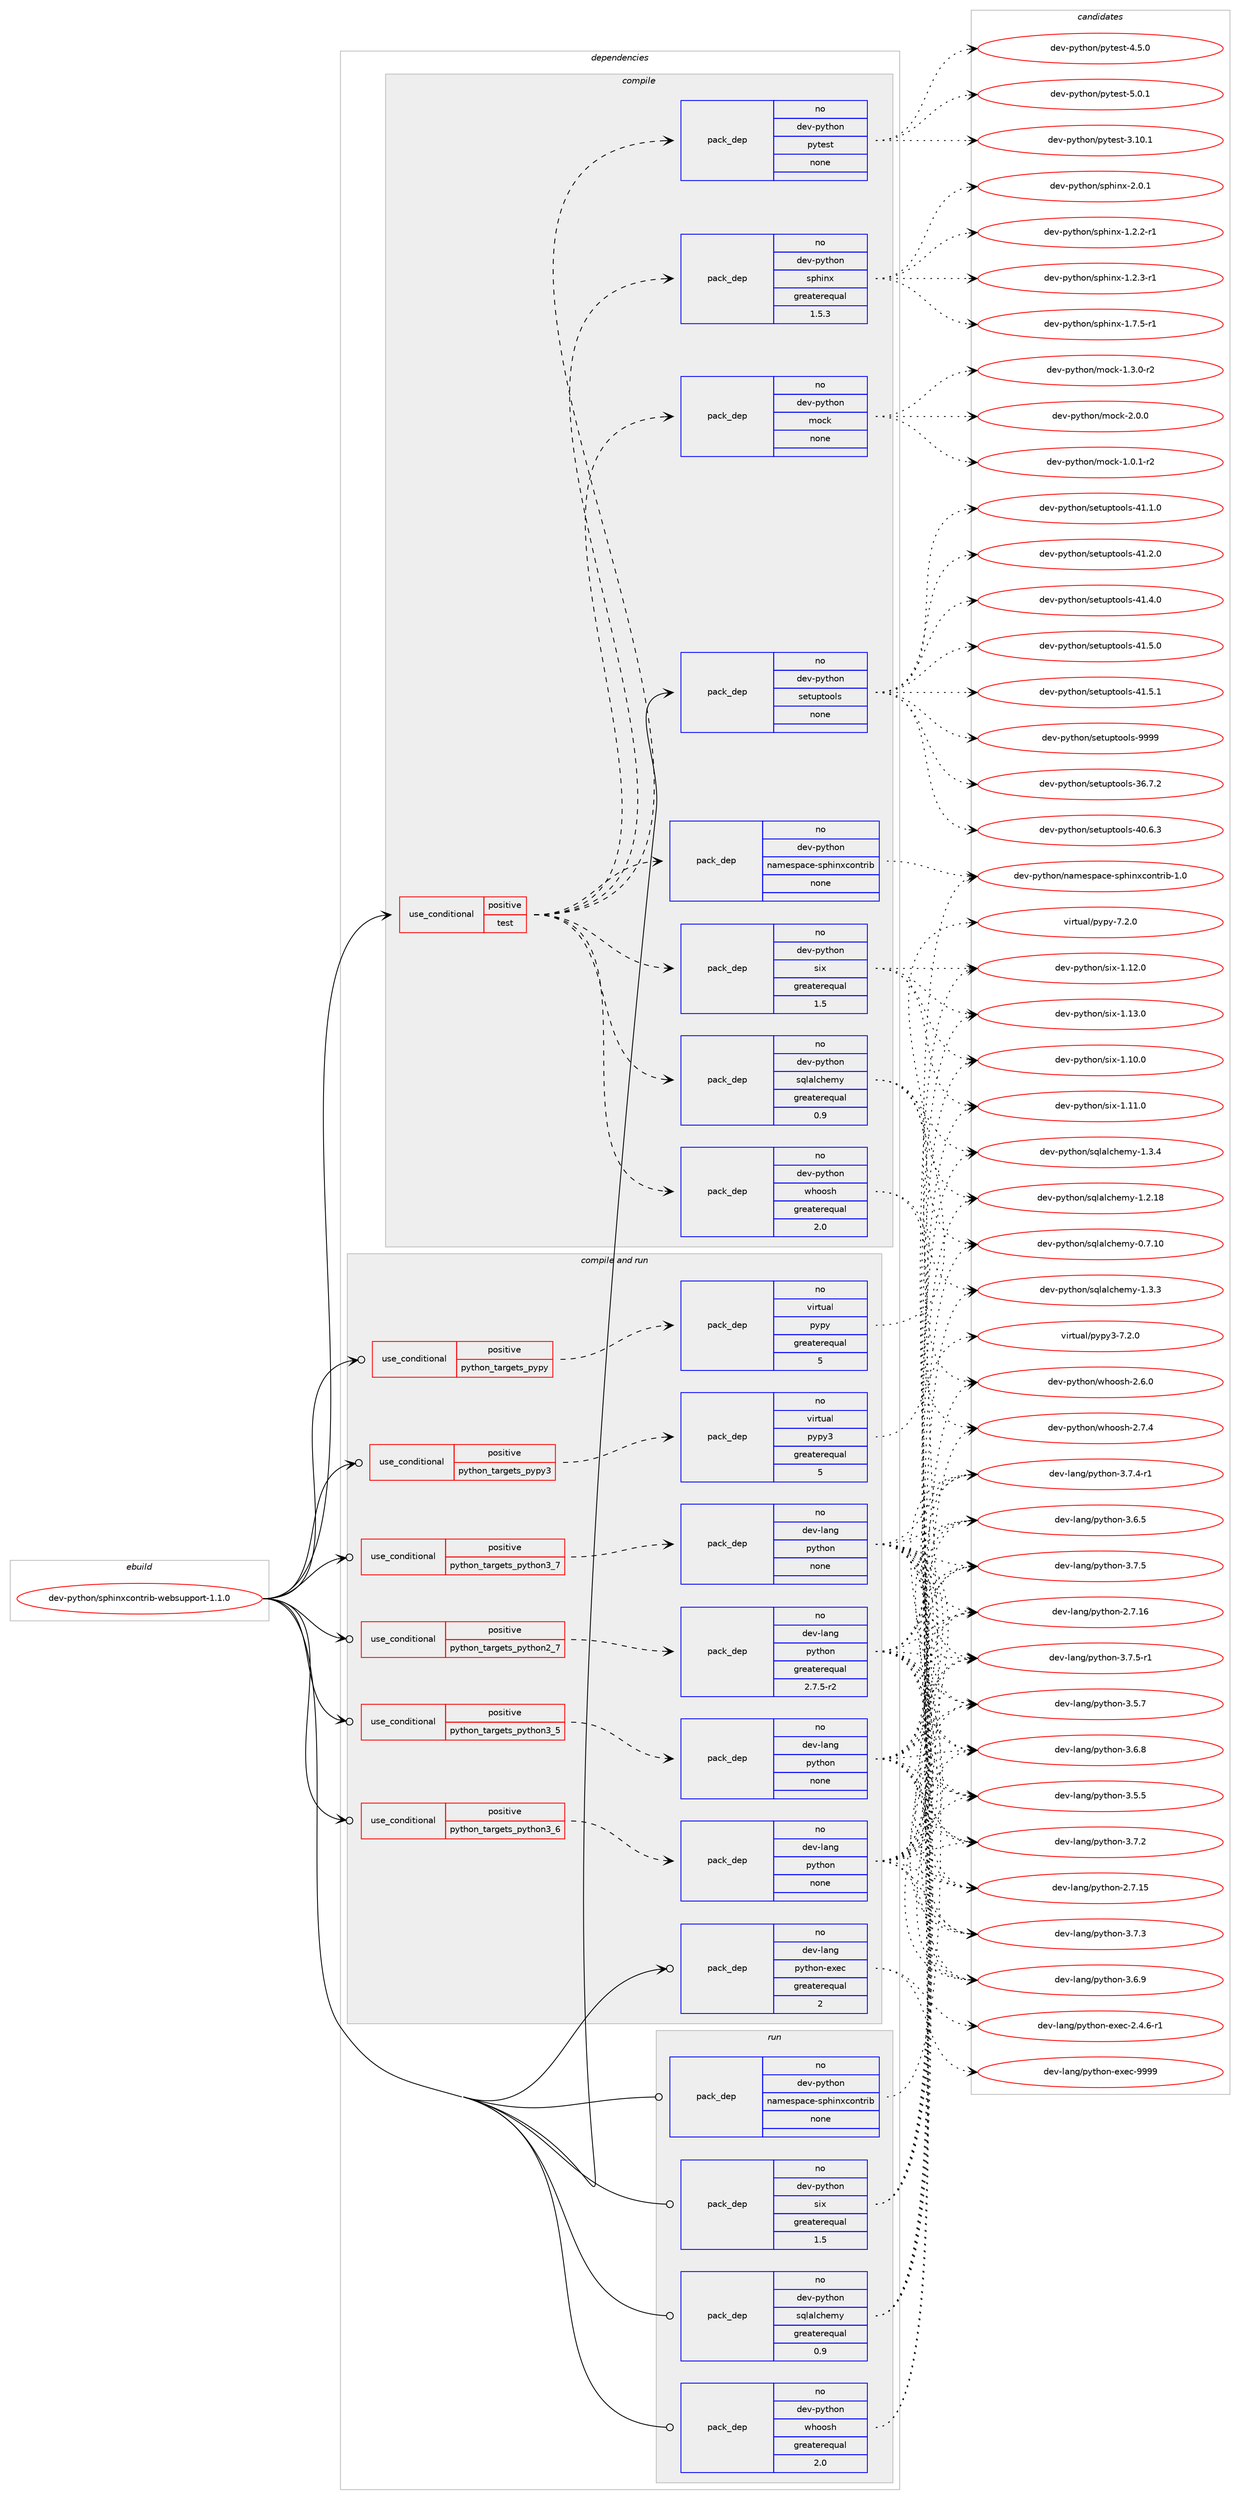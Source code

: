 digraph prolog {

# *************
# Graph options
# *************

newrank=true;
concentrate=true;
compound=true;
graph [rankdir=LR,fontname=Helvetica,fontsize=10,ranksep=1.5];#, ranksep=2.5, nodesep=0.2];
edge  [arrowhead=vee];
node  [fontname=Helvetica,fontsize=10];

# **********
# The ebuild
# **********

subgraph cluster_leftcol {
color=gray;
rank=same;
label=<<i>ebuild</i>>;
id [label="dev-python/sphinxcontrib-websupport-1.1.0", color=red, width=4, href="../dev-python/sphinxcontrib-websupport-1.1.0.svg"];
}

# ****************
# The dependencies
# ****************

subgraph cluster_midcol {
color=gray;
label=<<i>dependencies</i>>;
subgraph cluster_compile {
fillcolor="#eeeeee";
style=filled;
label=<<i>compile</i>>;
subgraph cond149821 {
dependency638636 [label=<<TABLE BORDER="0" CELLBORDER="1" CELLSPACING="0" CELLPADDING="4"><TR><TD ROWSPAN="3" CELLPADDING="10">use_conditional</TD></TR><TR><TD>positive</TD></TR><TR><TD>test</TD></TR></TABLE>>, shape=none, color=red];
subgraph pack476934 {
dependency638637 [label=<<TABLE BORDER="0" CELLBORDER="1" CELLSPACING="0" CELLPADDING="4" WIDTH="220"><TR><TD ROWSPAN="6" CELLPADDING="30">pack_dep</TD></TR><TR><TD WIDTH="110">no</TD></TR><TR><TD>dev-python</TD></TR><TR><TD>sqlalchemy</TD></TR><TR><TD>greaterequal</TD></TR><TR><TD>0.9</TD></TR></TABLE>>, shape=none, color=blue];
}
dependency638636:e -> dependency638637:w [weight=20,style="dashed",arrowhead="vee"];
subgraph pack476935 {
dependency638638 [label=<<TABLE BORDER="0" CELLBORDER="1" CELLSPACING="0" CELLPADDING="4" WIDTH="220"><TR><TD ROWSPAN="6" CELLPADDING="30">pack_dep</TD></TR><TR><TD WIDTH="110">no</TD></TR><TR><TD>dev-python</TD></TR><TR><TD>whoosh</TD></TR><TR><TD>greaterequal</TD></TR><TR><TD>2.0</TD></TR></TABLE>>, shape=none, color=blue];
}
dependency638636:e -> dependency638638:w [weight=20,style="dashed",arrowhead="vee"];
subgraph pack476936 {
dependency638639 [label=<<TABLE BORDER="0" CELLBORDER="1" CELLSPACING="0" CELLPADDING="4" WIDTH="220"><TR><TD ROWSPAN="6" CELLPADDING="30">pack_dep</TD></TR><TR><TD WIDTH="110">no</TD></TR><TR><TD>dev-python</TD></TR><TR><TD>six</TD></TR><TR><TD>greaterequal</TD></TR><TR><TD>1.5</TD></TR></TABLE>>, shape=none, color=blue];
}
dependency638636:e -> dependency638639:w [weight=20,style="dashed",arrowhead="vee"];
subgraph pack476937 {
dependency638640 [label=<<TABLE BORDER="0" CELLBORDER="1" CELLSPACING="0" CELLPADDING="4" WIDTH="220"><TR><TD ROWSPAN="6" CELLPADDING="30">pack_dep</TD></TR><TR><TD WIDTH="110">no</TD></TR><TR><TD>dev-python</TD></TR><TR><TD>namespace-sphinxcontrib</TD></TR><TR><TD>none</TD></TR><TR><TD></TD></TR></TABLE>>, shape=none, color=blue];
}
dependency638636:e -> dependency638640:w [weight=20,style="dashed",arrowhead="vee"];
subgraph pack476938 {
dependency638641 [label=<<TABLE BORDER="0" CELLBORDER="1" CELLSPACING="0" CELLPADDING="4" WIDTH="220"><TR><TD ROWSPAN="6" CELLPADDING="30">pack_dep</TD></TR><TR><TD WIDTH="110">no</TD></TR><TR><TD>dev-python</TD></TR><TR><TD>sphinx</TD></TR><TR><TD>greaterequal</TD></TR><TR><TD>1.5.3</TD></TR></TABLE>>, shape=none, color=blue];
}
dependency638636:e -> dependency638641:w [weight=20,style="dashed",arrowhead="vee"];
subgraph pack476939 {
dependency638642 [label=<<TABLE BORDER="0" CELLBORDER="1" CELLSPACING="0" CELLPADDING="4" WIDTH="220"><TR><TD ROWSPAN="6" CELLPADDING="30">pack_dep</TD></TR><TR><TD WIDTH="110">no</TD></TR><TR><TD>dev-python</TD></TR><TR><TD>pytest</TD></TR><TR><TD>none</TD></TR><TR><TD></TD></TR></TABLE>>, shape=none, color=blue];
}
dependency638636:e -> dependency638642:w [weight=20,style="dashed",arrowhead="vee"];
subgraph pack476940 {
dependency638643 [label=<<TABLE BORDER="0" CELLBORDER="1" CELLSPACING="0" CELLPADDING="4" WIDTH="220"><TR><TD ROWSPAN="6" CELLPADDING="30">pack_dep</TD></TR><TR><TD WIDTH="110">no</TD></TR><TR><TD>dev-python</TD></TR><TR><TD>mock</TD></TR><TR><TD>none</TD></TR><TR><TD></TD></TR></TABLE>>, shape=none, color=blue];
}
dependency638636:e -> dependency638643:w [weight=20,style="dashed",arrowhead="vee"];
}
id:e -> dependency638636:w [weight=20,style="solid",arrowhead="vee"];
subgraph pack476941 {
dependency638644 [label=<<TABLE BORDER="0" CELLBORDER="1" CELLSPACING="0" CELLPADDING="4" WIDTH="220"><TR><TD ROWSPAN="6" CELLPADDING="30">pack_dep</TD></TR><TR><TD WIDTH="110">no</TD></TR><TR><TD>dev-python</TD></TR><TR><TD>setuptools</TD></TR><TR><TD>none</TD></TR><TR><TD></TD></TR></TABLE>>, shape=none, color=blue];
}
id:e -> dependency638644:w [weight=20,style="solid",arrowhead="vee"];
}
subgraph cluster_compileandrun {
fillcolor="#eeeeee";
style=filled;
label=<<i>compile and run</i>>;
subgraph cond149822 {
dependency638645 [label=<<TABLE BORDER="0" CELLBORDER="1" CELLSPACING="0" CELLPADDING="4"><TR><TD ROWSPAN="3" CELLPADDING="10">use_conditional</TD></TR><TR><TD>positive</TD></TR><TR><TD>python_targets_pypy</TD></TR></TABLE>>, shape=none, color=red];
subgraph pack476942 {
dependency638646 [label=<<TABLE BORDER="0" CELLBORDER="1" CELLSPACING="0" CELLPADDING="4" WIDTH="220"><TR><TD ROWSPAN="6" CELLPADDING="30">pack_dep</TD></TR><TR><TD WIDTH="110">no</TD></TR><TR><TD>virtual</TD></TR><TR><TD>pypy</TD></TR><TR><TD>greaterequal</TD></TR><TR><TD>5</TD></TR></TABLE>>, shape=none, color=blue];
}
dependency638645:e -> dependency638646:w [weight=20,style="dashed",arrowhead="vee"];
}
id:e -> dependency638645:w [weight=20,style="solid",arrowhead="odotvee"];
subgraph cond149823 {
dependency638647 [label=<<TABLE BORDER="0" CELLBORDER="1" CELLSPACING="0" CELLPADDING="4"><TR><TD ROWSPAN="3" CELLPADDING="10">use_conditional</TD></TR><TR><TD>positive</TD></TR><TR><TD>python_targets_pypy3</TD></TR></TABLE>>, shape=none, color=red];
subgraph pack476943 {
dependency638648 [label=<<TABLE BORDER="0" CELLBORDER="1" CELLSPACING="0" CELLPADDING="4" WIDTH="220"><TR><TD ROWSPAN="6" CELLPADDING="30">pack_dep</TD></TR><TR><TD WIDTH="110">no</TD></TR><TR><TD>virtual</TD></TR><TR><TD>pypy3</TD></TR><TR><TD>greaterequal</TD></TR><TR><TD>5</TD></TR></TABLE>>, shape=none, color=blue];
}
dependency638647:e -> dependency638648:w [weight=20,style="dashed",arrowhead="vee"];
}
id:e -> dependency638647:w [weight=20,style="solid",arrowhead="odotvee"];
subgraph cond149824 {
dependency638649 [label=<<TABLE BORDER="0" CELLBORDER="1" CELLSPACING="0" CELLPADDING="4"><TR><TD ROWSPAN="3" CELLPADDING="10">use_conditional</TD></TR><TR><TD>positive</TD></TR><TR><TD>python_targets_python2_7</TD></TR></TABLE>>, shape=none, color=red];
subgraph pack476944 {
dependency638650 [label=<<TABLE BORDER="0" CELLBORDER="1" CELLSPACING="0" CELLPADDING="4" WIDTH="220"><TR><TD ROWSPAN="6" CELLPADDING="30">pack_dep</TD></TR><TR><TD WIDTH="110">no</TD></TR><TR><TD>dev-lang</TD></TR><TR><TD>python</TD></TR><TR><TD>greaterequal</TD></TR><TR><TD>2.7.5-r2</TD></TR></TABLE>>, shape=none, color=blue];
}
dependency638649:e -> dependency638650:w [weight=20,style="dashed",arrowhead="vee"];
}
id:e -> dependency638649:w [weight=20,style="solid",arrowhead="odotvee"];
subgraph cond149825 {
dependency638651 [label=<<TABLE BORDER="0" CELLBORDER="1" CELLSPACING="0" CELLPADDING="4"><TR><TD ROWSPAN="3" CELLPADDING="10">use_conditional</TD></TR><TR><TD>positive</TD></TR><TR><TD>python_targets_python3_5</TD></TR></TABLE>>, shape=none, color=red];
subgraph pack476945 {
dependency638652 [label=<<TABLE BORDER="0" CELLBORDER="1" CELLSPACING="0" CELLPADDING="4" WIDTH="220"><TR><TD ROWSPAN="6" CELLPADDING="30">pack_dep</TD></TR><TR><TD WIDTH="110">no</TD></TR><TR><TD>dev-lang</TD></TR><TR><TD>python</TD></TR><TR><TD>none</TD></TR><TR><TD></TD></TR></TABLE>>, shape=none, color=blue];
}
dependency638651:e -> dependency638652:w [weight=20,style="dashed",arrowhead="vee"];
}
id:e -> dependency638651:w [weight=20,style="solid",arrowhead="odotvee"];
subgraph cond149826 {
dependency638653 [label=<<TABLE BORDER="0" CELLBORDER="1" CELLSPACING="0" CELLPADDING="4"><TR><TD ROWSPAN="3" CELLPADDING="10">use_conditional</TD></TR><TR><TD>positive</TD></TR><TR><TD>python_targets_python3_6</TD></TR></TABLE>>, shape=none, color=red];
subgraph pack476946 {
dependency638654 [label=<<TABLE BORDER="0" CELLBORDER="1" CELLSPACING="0" CELLPADDING="4" WIDTH="220"><TR><TD ROWSPAN="6" CELLPADDING="30">pack_dep</TD></TR><TR><TD WIDTH="110">no</TD></TR><TR><TD>dev-lang</TD></TR><TR><TD>python</TD></TR><TR><TD>none</TD></TR><TR><TD></TD></TR></TABLE>>, shape=none, color=blue];
}
dependency638653:e -> dependency638654:w [weight=20,style="dashed",arrowhead="vee"];
}
id:e -> dependency638653:w [weight=20,style="solid",arrowhead="odotvee"];
subgraph cond149827 {
dependency638655 [label=<<TABLE BORDER="0" CELLBORDER="1" CELLSPACING="0" CELLPADDING="4"><TR><TD ROWSPAN="3" CELLPADDING="10">use_conditional</TD></TR><TR><TD>positive</TD></TR><TR><TD>python_targets_python3_7</TD></TR></TABLE>>, shape=none, color=red];
subgraph pack476947 {
dependency638656 [label=<<TABLE BORDER="0" CELLBORDER="1" CELLSPACING="0" CELLPADDING="4" WIDTH="220"><TR><TD ROWSPAN="6" CELLPADDING="30">pack_dep</TD></TR><TR><TD WIDTH="110">no</TD></TR><TR><TD>dev-lang</TD></TR><TR><TD>python</TD></TR><TR><TD>none</TD></TR><TR><TD></TD></TR></TABLE>>, shape=none, color=blue];
}
dependency638655:e -> dependency638656:w [weight=20,style="dashed",arrowhead="vee"];
}
id:e -> dependency638655:w [weight=20,style="solid",arrowhead="odotvee"];
subgraph pack476948 {
dependency638657 [label=<<TABLE BORDER="0" CELLBORDER="1" CELLSPACING="0" CELLPADDING="4" WIDTH="220"><TR><TD ROWSPAN="6" CELLPADDING="30">pack_dep</TD></TR><TR><TD WIDTH="110">no</TD></TR><TR><TD>dev-lang</TD></TR><TR><TD>python-exec</TD></TR><TR><TD>greaterequal</TD></TR><TR><TD>2</TD></TR></TABLE>>, shape=none, color=blue];
}
id:e -> dependency638657:w [weight=20,style="solid",arrowhead="odotvee"];
}
subgraph cluster_run {
fillcolor="#eeeeee";
style=filled;
label=<<i>run</i>>;
subgraph pack476949 {
dependency638658 [label=<<TABLE BORDER="0" CELLBORDER="1" CELLSPACING="0" CELLPADDING="4" WIDTH="220"><TR><TD ROWSPAN="6" CELLPADDING="30">pack_dep</TD></TR><TR><TD WIDTH="110">no</TD></TR><TR><TD>dev-python</TD></TR><TR><TD>namespace-sphinxcontrib</TD></TR><TR><TD>none</TD></TR><TR><TD></TD></TR></TABLE>>, shape=none, color=blue];
}
id:e -> dependency638658:w [weight=20,style="solid",arrowhead="odot"];
subgraph pack476950 {
dependency638659 [label=<<TABLE BORDER="0" CELLBORDER="1" CELLSPACING="0" CELLPADDING="4" WIDTH="220"><TR><TD ROWSPAN="6" CELLPADDING="30">pack_dep</TD></TR><TR><TD WIDTH="110">no</TD></TR><TR><TD>dev-python</TD></TR><TR><TD>six</TD></TR><TR><TD>greaterequal</TD></TR><TR><TD>1.5</TD></TR></TABLE>>, shape=none, color=blue];
}
id:e -> dependency638659:w [weight=20,style="solid",arrowhead="odot"];
subgraph pack476951 {
dependency638660 [label=<<TABLE BORDER="0" CELLBORDER="1" CELLSPACING="0" CELLPADDING="4" WIDTH="220"><TR><TD ROWSPAN="6" CELLPADDING="30">pack_dep</TD></TR><TR><TD WIDTH="110">no</TD></TR><TR><TD>dev-python</TD></TR><TR><TD>sqlalchemy</TD></TR><TR><TD>greaterequal</TD></TR><TR><TD>0.9</TD></TR></TABLE>>, shape=none, color=blue];
}
id:e -> dependency638660:w [weight=20,style="solid",arrowhead="odot"];
subgraph pack476952 {
dependency638661 [label=<<TABLE BORDER="0" CELLBORDER="1" CELLSPACING="0" CELLPADDING="4" WIDTH="220"><TR><TD ROWSPAN="6" CELLPADDING="30">pack_dep</TD></TR><TR><TD WIDTH="110">no</TD></TR><TR><TD>dev-python</TD></TR><TR><TD>whoosh</TD></TR><TR><TD>greaterequal</TD></TR><TR><TD>2.0</TD></TR></TABLE>>, shape=none, color=blue];
}
id:e -> dependency638661:w [weight=20,style="solid",arrowhead="odot"];
}
}

# **************
# The candidates
# **************

subgraph cluster_choices {
rank=same;
color=gray;
label=<<i>candidates</i>>;

subgraph choice476934 {
color=black;
nodesep=1;
choice1001011184511212111610411111047115113108971089910410110912145484655464948 [label="dev-python/sqlalchemy-0.7.10", color=red, width=4,href="../dev-python/sqlalchemy-0.7.10.svg"];
choice1001011184511212111610411111047115113108971089910410110912145494650464956 [label="dev-python/sqlalchemy-1.2.18", color=red, width=4,href="../dev-python/sqlalchemy-1.2.18.svg"];
choice10010111845112121116104111110471151131089710899104101109121454946514651 [label="dev-python/sqlalchemy-1.3.3", color=red, width=4,href="../dev-python/sqlalchemy-1.3.3.svg"];
choice10010111845112121116104111110471151131089710899104101109121454946514652 [label="dev-python/sqlalchemy-1.3.4", color=red, width=4,href="../dev-python/sqlalchemy-1.3.4.svg"];
dependency638637:e -> choice1001011184511212111610411111047115113108971089910410110912145484655464948:w [style=dotted,weight="100"];
dependency638637:e -> choice1001011184511212111610411111047115113108971089910410110912145494650464956:w [style=dotted,weight="100"];
dependency638637:e -> choice10010111845112121116104111110471151131089710899104101109121454946514651:w [style=dotted,weight="100"];
dependency638637:e -> choice10010111845112121116104111110471151131089710899104101109121454946514652:w [style=dotted,weight="100"];
}
subgraph choice476935 {
color=black;
nodesep=1;
choice1001011184511212111610411111047119104111111115104455046544648 [label="dev-python/whoosh-2.6.0", color=red, width=4,href="../dev-python/whoosh-2.6.0.svg"];
choice1001011184511212111610411111047119104111111115104455046554652 [label="dev-python/whoosh-2.7.4", color=red, width=4,href="../dev-python/whoosh-2.7.4.svg"];
dependency638638:e -> choice1001011184511212111610411111047119104111111115104455046544648:w [style=dotted,weight="100"];
dependency638638:e -> choice1001011184511212111610411111047119104111111115104455046554652:w [style=dotted,weight="100"];
}
subgraph choice476936 {
color=black;
nodesep=1;
choice100101118451121211161041111104711510512045494649484648 [label="dev-python/six-1.10.0", color=red, width=4,href="../dev-python/six-1.10.0.svg"];
choice100101118451121211161041111104711510512045494649494648 [label="dev-python/six-1.11.0", color=red, width=4,href="../dev-python/six-1.11.0.svg"];
choice100101118451121211161041111104711510512045494649504648 [label="dev-python/six-1.12.0", color=red, width=4,href="../dev-python/six-1.12.0.svg"];
choice100101118451121211161041111104711510512045494649514648 [label="dev-python/six-1.13.0", color=red, width=4,href="../dev-python/six-1.13.0.svg"];
dependency638639:e -> choice100101118451121211161041111104711510512045494649484648:w [style=dotted,weight="100"];
dependency638639:e -> choice100101118451121211161041111104711510512045494649494648:w [style=dotted,weight="100"];
dependency638639:e -> choice100101118451121211161041111104711510512045494649504648:w [style=dotted,weight="100"];
dependency638639:e -> choice100101118451121211161041111104711510512045494649514648:w [style=dotted,weight="100"];
}
subgraph choice476937 {
color=black;
nodesep=1;
choice100101118451121211161041111104711097109101115112979910145115112104105110120991111101161141059845494648 [label="dev-python/namespace-sphinxcontrib-1.0", color=red, width=4,href="../dev-python/namespace-sphinxcontrib-1.0.svg"];
dependency638640:e -> choice100101118451121211161041111104711097109101115112979910145115112104105110120991111101161141059845494648:w [style=dotted,weight="100"];
}
subgraph choice476938 {
color=black;
nodesep=1;
choice10010111845112121116104111110471151121041051101204549465046504511449 [label="dev-python/sphinx-1.2.2-r1", color=red, width=4,href="../dev-python/sphinx-1.2.2-r1.svg"];
choice10010111845112121116104111110471151121041051101204549465046514511449 [label="dev-python/sphinx-1.2.3-r1", color=red, width=4,href="../dev-python/sphinx-1.2.3-r1.svg"];
choice10010111845112121116104111110471151121041051101204549465546534511449 [label="dev-python/sphinx-1.7.5-r1", color=red, width=4,href="../dev-python/sphinx-1.7.5-r1.svg"];
choice1001011184511212111610411111047115112104105110120455046484649 [label="dev-python/sphinx-2.0.1", color=red, width=4,href="../dev-python/sphinx-2.0.1.svg"];
dependency638641:e -> choice10010111845112121116104111110471151121041051101204549465046504511449:w [style=dotted,weight="100"];
dependency638641:e -> choice10010111845112121116104111110471151121041051101204549465046514511449:w [style=dotted,weight="100"];
dependency638641:e -> choice10010111845112121116104111110471151121041051101204549465546534511449:w [style=dotted,weight="100"];
dependency638641:e -> choice1001011184511212111610411111047115112104105110120455046484649:w [style=dotted,weight="100"];
}
subgraph choice476939 {
color=black;
nodesep=1;
choice100101118451121211161041111104711212111610111511645514649484649 [label="dev-python/pytest-3.10.1", color=red, width=4,href="../dev-python/pytest-3.10.1.svg"];
choice1001011184511212111610411111047112121116101115116455246534648 [label="dev-python/pytest-4.5.0", color=red, width=4,href="../dev-python/pytest-4.5.0.svg"];
choice1001011184511212111610411111047112121116101115116455346484649 [label="dev-python/pytest-5.0.1", color=red, width=4,href="../dev-python/pytest-5.0.1.svg"];
dependency638642:e -> choice100101118451121211161041111104711212111610111511645514649484649:w [style=dotted,weight="100"];
dependency638642:e -> choice1001011184511212111610411111047112121116101115116455246534648:w [style=dotted,weight="100"];
dependency638642:e -> choice1001011184511212111610411111047112121116101115116455346484649:w [style=dotted,weight="100"];
}
subgraph choice476940 {
color=black;
nodesep=1;
choice1001011184511212111610411111047109111991074549464846494511450 [label="dev-python/mock-1.0.1-r2", color=red, width=4,href="../dev-python/mock-1.0.1-r2.svg"];
choice1001011184511212111610411111047109111991074549465146484511450 [label="dev-python/mock-1.3.0-r2", color=red, width=4,href="../dev-python/mock-1.3.0-r2.svg"];
choice100101118451121211161041111104710911199107455046484648 [label="dev-python/mock-2.0.0", color=red, width=4,href="../dev-python/mock-2.0.0.svg"];
dependency638643:e -> choice1001011184511212111610411111047109111991074549464846494511450:w [style=dotted,weight="100"];
dependency638643:e -> choice1001011184511212111610411111047109111991074549465146484511450:w [style=dotted,weight="100"];
dependency638643:e -> choice100101118451121211161041111104710911199107455046484648:w [style=dotted,weight="100"];
}
subgraph choice476941 {
color=black;
nodesep=1;
choice100101118451121211161041111104711510111611711211611111110811545515446554650 [label="dev-python/setuptools-36.7.2", color=red, width=4,href="../dev-python/setuptools-36.7.2.svg"];
choice100101118451121211161041111104711510111611711211611111110811545524846544651 [label="dev-python/setuptools-40.6.3", color=red, width=4,href="../dev-python/setuptools-40.6.3.svg"];
choice100101118451121211161041111104711510111611711211611111110811545524946494648 [label="dev-python/setuptools-41.1.0", color=red, width=4,href="../dev-python/setuptools-41.1.0.svg"];
choice100101118451121211161041111104711510111611711211611111110811545524946504648 [label="dev-python/setuptools-41.2.0", color=red, width=4,href="../dev-python/setuptools-41.2.0.svg"];
choice100101118451121211161041111104711510111611711211611111110811545524946524648 [label="dev-python/setuptools-41.4.0", color=red, width=4,href="../dev-python/setuptools-41.4.0.svg"];
choice100101118451121211161041111104711510111611711211611111110811545524946534648 [label="dev-python/setuptools-41.5.0", color=red, width=4,href="../dev-python/setuptools-41.5.0.svg"];
choice100101118451121211161041111104711510111611711211611111110811545524946534649 [label="dev-python/setuptools-41.5.1", color=red, width=4,href="../dev-python/setuptools-41.5.1.svg"];
choice10010111845112121116104111110471151011161171121161111111081154557575757 [label="dev-python/setuptools-9999", color=red, width=4,href="../dev-python/setuptools-9999.svg"];
dependency638644:e -> choice100101118451121211161041111104711510111611711211611111110811545515446554650:w [style=dotted,weight="100"];
dependency638644:e -> choice100101118451121211161041111104711510111611711211611111110811545524846544651:w [style=dotted,weight="100"];
dependency638644:e -> choice100101118451121211161041111104711510111611711211611111110811545524946494648:w [style=dotted,weight="100"];
dependency638644:e -> choice100101118451121211161041111104711510111611711211611111110811545524946504648:w [style=dotted,weight="100"];
dependency638644:e -> choice100101118451121211161041111104711510111611711211611111110811545524946524648:w [style=dotted,weight="100"];
dependency638644:e -> choice100101118451121211161041111104711510111611711211611111110811545524946534648:w [style=dotted,weight="100"];
dependency638644:e -> choice100101118451121211161041111104711510111611711211611111110811545524946534649:w [style=dotted,weight="100"];
dependency638644:e -> choice10010111845112121116104111110471151011161171121161111111081154557575757:w [style=dotted,weight="100"];
}
subgraph choice476942 {
color=black;
nodesep=1;
choice1181051141161179710847112121112121455546504648 [label="virtual/pypy-7.2.0", color=red, width=4,href="../virtual/pypy-7.2.0.svg"];
dependency638646:e -> choice1181051141161179710847112121112121455546504648:w [style=dotted,weight="100"];
}
subgraph choice476943 {
color=black;
nodesep=1;
choice118105114116117971084711212111212151455546504648 [label="virtual/pypy3-7.2.0", color=red, width=4,href="../virtual/pypy3-7.2.0.svg"];
dependency638648:e -> choice118105114116117971084711212111212151455546504648:w [style=dotted,weight="100"];
}
subgraph choice476944 {
color=black;
nodesep=1;
choice10010111845108971101034711212111610411111045504655464953 [label="dev-lang/python-2.7.15", color=red, width=4,href="../dev-lang/python-2.7.15.svg"];
choice10010111845108971101034711212111610411111045504655464954 [label="dev-lang/python-2.7.16", color=red, width=4,href="../dev-lang/python-2.7.16.svg"];
choice100101118451089711010347112121116104111110455146534653 [label="dev-lang/python-3.5.5", color=red, width=4,href="../dev-lang/python-3.5.5.svg"];
choice100101118451089711010347112121116104111110455146534655 [label="dev-lang/python-3.5.7", color=red, width=4,href="../dev-lang/python-3.5.7.svg"];
choice100101118451089711010347112121116104111110455146544653 [label="dev-lang/python-3.6.5", color=red, width=4,href="../dev-lang/python-3.6.5.svg"];
choice100101118451089711010347112121116104111110455146544656 [label="dev-lang/python-3.6.8", color=red, width=4,href="../dev-lang/python-3.6.8.svg"];
choice100101118451089711010347112121116104111110455146544657 [label="dev-lang/python-3.6.9", color=red, width=4,href="../dev-lang/python-3.6.9.svg"];
choice100101118451089711010347112121116104111110455146554650 [label="dev-lang/python-3.7.2", color=red, width=4,href="../dev-lang/python-3.7.2.svg"];
choice100101118451089711010347112121116104111110455146554651 [label="dev-lang/python-3.7.3", color=red, width=4,href="../dev-lang/python-3.7.3.svg"];
choice1001011184510897110103471121211161041111104551465546524511449 [label="dev-lang/python-3.7.4-r1", color=red, width=4,href="../dev-lang/python-3.7.4-r1.svg"];
choice100101118451089711010347112121116104111110455146554653 [label="dev-lang/python-3.7.5", color=red, width=4,href="../dev-lang/python-3.7.5.svg"];
choice1001011184510897110103471121211161041111104551465546534511449 [label="dev-lang/python-3.7.5-r1", color=red, width=4,href="../dev-lang/python-3.7.5-r1.svg"];
dependency638650:e -> choice10010111845108971101034711212111610411111045504655464953:w [style=dotted,weight="100"];
dependency638650:e -> choice10010111845108971101034711212111610411111045504655464954:w [style=dotted,weight="100"];
dependency638650:e -> choice100101118451089711010347112121116104111110455146534653:w [style=dotted,weight="100"];
dependency638650:e -> choice100101118451089711010347112121116104111110455146534655:w [style=dotted,weight="100"];
dependency638650:e -> choice100101118451089711010347112121116104111110455146544653:w [style=dotted,weight="100"];
dependency638650:e -> choice100101118451089711010347112121116104111110455146544656:w [style=dotted,weight="100"];
dependency638650:e -> choice100101118451089711010347112121116104111110455146544657:w [style=dotted,weight="100"];
dependency638650:e -> choice100101118451089711010347112121116104111110455146554650:w [style=dotted,weight="100"];
dependency638650:e -> choice100101118451089711010347112121116104111110455146554651:w [style=dotted,weight="100"];
dependency638650:e -> choice1001011184510897110103471121211161041111104551465546524511449:w [style=dotted,weight="100"];
dependency638650:e -> choice100101118451089711010347112121116104111110455146554653:w [style=dotted,weight="100"];
dependency638650:e -> choice1001011184510897110103471121211161041111104551465546534511449:w [style=dotted,weight="100"];
}
subgraph choice476945 {
color=black;
nodesep=1;
choice10010111845108971101034711212111610411111045504655464953 [label="dev-lang/python-2.7.15", color=red, width=4,href="../dev-lang/python-2.7.15.svg"];
choice10010111845108971101034711212111610411111045504655464954 [label="dev-lang/python-2.7.16", color=red, width=4,href="../dev-lang/python-2.7.16.svg"];
choice100101118451089711010347112121116104111110455146534653 [label="dev-lang/python-3.5.5", color=red, width=4,href="../dev-lang/python-3.5.5.svg"];
choice100101118451089711010347112121116104111110455146534655 [label="dev-lang/python-3.5.7", color=red, width=4,href="../dev-lang/python-3.5.7.svg"];
choice100101118451089711010347112121116104111110455146544653 [label="dev-lang/python-3.6.5", color=red, width=4,href="../dev-lang/python-3.6.5.svg"];
choice100101118451089711010347112121116104111110455146544656 [label="dev-lang/python-3.6.8", color=red, width=4,href="../dev-lang/python-3.6.8.svg"];
choice100101118451089711010347112121116104111110455146544657 [label="dev-lang/python-3.6.9", color=red, width=4,href="../dev-lang/python-3.6.9.svg"];
choice100101118451089711010347112121116104111110455146554650 [label="dev-lang/python-3.7.2", color=red, width=4,href="../dev-lang/python-3.7.2.svg"];
choice100101118451089711010347112121116104111110455146554651 [label="dev-lang/python-3.7.3", color=red, width=4,href="../dev-lang/python-3.7.3.svg"];
choice1001011184510897110103471121211161041111104551465546524511449 [label="dev-lang/python-3.7.4-r1", color=red, width=4,href="../dev-lang/python-3.7.4-r1.svg"];
choice100101118451089711010347112121116104111110455146554653 [label="dev-lang/python-3.7.5", color=red, width=4,href="../dev-lang/python-3.7.5.svg"];
choice1001011184510897110103471121211161041111104551465546534511449 [label="dev-lang/python-3.7.5-r1", color=red, width=4,href="../dev-lang/python-3.7.5-r1.svg"];
dependency638652:e -> choice10010111845108971101034711212111610411111045504655464953:w [style=dotted,weight="100"];
dependency638652:e -> choice10010111845108971101034711212111610411111045504655464954:w [style=dotted,weight="100"];
dependency638652:e -> choice100101118451089711010347112121116104111110455146534653:w [style=dotted,weight="100"];
dependency638652:e -> choice100101118451089711010347112121116104111110455146534655:w [style=dotted,weight="100"];
dependency638652:e -> choice100101118451089711010347112121116104111110455146544653:w [style=dotted,weight="100"];
dependency638652:e -> choice100101118451089711010347112121116104111110455146544656:w [style=dotted,weight="100"];
dependency638652:e -> choice100101118451089711010347112121116104111110455146544657:w [style=dotted,weight="100"];
dependency638652:e -> choice100101118451089711010347112121116104111110455146554650:w [style=dotted,weight="100"];
dependency638652:e -> choice100101118451089711010347112121116104111110455146554651:w [style=dotted,weight="100"];
dependency638652:e -> choice1001011184510897110103471121211161041111104551465546524511449:w [style=dotted,weight="100"];
dependency638652:e -> choice100101118451089711010347112121116104111110455146554653:w [style=dotted,weight="100"];
dependency638652:e -> choice1001011184510897110103471121211161041111104551465546534511449:w [style=dotted,weight="100"];
}
subgraph choice476946 {
color=black;
nodesep=1;
choice10010111845108971101034711212111610411111045504655464953 [label="dev-lang/python-2.7.15", color=red, width=4,href="../dev-lang/python-2.7.15.svg"];
choice10010111845108971101034711212111610411111045504655464954 [label="dev-lang/python-2.7.16", color=red, width=4,href="../dev-lang/python-2.7.16.svg"];
choice100101118451089711010347112121116104111110455146534653 [label="dev-lang/python-3.5.5", color=red, width=4,href="../dev-lang/python-3.5.5.svg"];
choice100101118451089711010347112121116104111110455146534655 [label="dev-lang/python-3.5.7", color=red, width=4,href="../dev-lang/python-3.5.7.svg"];
choice100101118451089711010347112121116104111110455146544653 [label="dev-lang/python-3.6.5", color=red, width=4,href="../dev-lang/python-3.6.5.svg"];
choice100101118451089711010347112121116104111110455146544656 [label="dev-lang/python-3.6.8", color=red, width=4,href="../dev-lang/python-3.6.8.svg"];
choice100101118451089711010347112121116104111110455146544657 [label="dev-lang/python-3.6.9", color=red, width=4,href="../dev-lang/python-3.6.9.svg"];
choice100101118451089711010347112121116104111110455146554650 [label="dev-lang/python-3.7.2", color=red, width=4,href="../dev-lang/python-3.7.2.svg"];
choice100101118451089711010347112121116104111110455146554651 [label="dev-lang/python-3.7.3", color=red, width=4,href="../dev-lang/python-3.7.3.svg"];
choice1001011184510897110103471121211161041111104551465546524511449 [label="dev-lang/python-3.7.4-r1", color=red, width=4,href="../dev-lang/python-3.7.4-r1.svg"];
choice100101118451089711010347112121116104111110455146554653 [label="dev-lang/python-3.7.5", color=red, width=4,href="../dev-lang/python-3.7.5.svg"];
choice1001011184510897110103471121211161041111104551465546534511449 [label="dev-lang/python-3.7.5-r1", color=red, width=4,href="../dev-lang/python-3.7.5-r1.svg"];
dependency638654:e -> choice10010111845108971101034711212111610411111045504655464953:w [style=dotted,weight="100"];
dependency638654:e -> choice10010111845108971101034711212111610411111045504655464954:w [style=dotted,weight="100"];
dependency638654:e -> choice100101118451089711010347112121116104111110455146534653:w [style=dotted,weight="100"];
dependency638654:e -> choice100101118451089711010347112121116104111110455146534655:w [style=dotted,weight="100"];
dependency638654:e -> choice100101118451089711010347112121116104111110455146544653:w [style=dotted,weight="100"];
dependency638654:e -> choice100101118451089711010347112121116104111110455146544656:w [style=dotted,weight="100"];
dependency638654:e -> choice100101118451089711010347112121116104111110455146544657:w [style=dotted,weight="100"];
dependency638654:e -> choice100101118451089711010347112121116104111110455146554650:w [style=dotted,weight="100"];
dependency638654:e -> choice100101118451089711010347112121116104111110455146554651:w [style=dotted,weight="100"];
dependency638654:e -> choice1001011184510897110103471121211161041111104551465546524511449:w [style=dotted,weight="100"];
dependency638654:e -> choice100101118451089711010347112121116104111110455146554653:w [style=dotted,weight="100"];
dependency638654:e -> choice1001011184510897110103471121211161041111104551465546534511449:w [style=dotted,weight="100"];
}
subgraph choice476947 {
color=black;
nodesep=1;
choice10010111845108971101034711212111610411111045504655464953 [label="dev-lang/python-2.7.15", color=red, width=4,href="../dev-lang/python-2.7.15.svg"];
choice10010111845108971101034711212111610411111045504655464954 [label="dev-lang/python-2.7.16", color=red, width=4,href="../dev-lang/python-2.7.16.svg"];
choice100101118451089711010347112121116104111110455146534653 [label="dev-lang/python-3.5.5", color=red, width=4,href="../dev-lang/python-3.5.5.svg"];
choice100101118451089711010347112121116104111110455146534655 [label="dev-lang/python-3.5.7", color=red, width=4,href="../dev-lang/python-3.5.7.svg"];
choice100101118451089711010347112121116104111110455146544653 [label="dev-lang/python-3.6.5", color=red, width=4,href="../dev-lang/python-3.6.5.svg"];
choice100101118451089711010347112121116104111110455146544656 [label="dev-lang/python-3.6.8", color=red, width=4,href="../dev-lang/python-3.6.8.svg"];
choice100101118451089711010347112121116104111110455146544657 [label="dev-lang/python-3.6.9", color=red, width=4,href="../dev-lang/python-3.6.9.svg"];
choice100101118451089711010347112121116104111110455146554650 [label="dev-lang/python-3.7.2", color=red, width=4,href="../dev-lang/python-3.7.2.svg"];
choice100101118451089711010347112121116104111110455146554651 [label="dev-lang/python-3.7.3", color=red, width=4,href="../dev-lang/python-3.7.3.svg"];
choice1001011184510897110103471121211161041111104551465546524511449 [label="dev-lang/python-3.7.4-r1", color=red, width=4,href="../dev-lang/python-3.7.4-r1.svg"];
choice100101118451089711010347112121116104111110455146554653 [label="dev-lang/python-3.7.5", color=red, width=4,href="../dev-lang/python-3.7.5.svg"];
choice1001011184510897110103471121211161041111104551465546534511449 [label="dev-lang/python-3.7.5-r1", color=red, width=4,href="../dev-lang/python-3.7.5-r1.svg"];
dependency638656:e -> choice10010111845108971101034711212111610411111045504655464953:w [style=dotted,weight="100"];
dependency638656:e -> choice10010111845108971101034711212111610411111045504655464954:w [style=dotted,weight="100"];
dependency638656:e -> choice100101118451089711010347112121116104111110455146534653:w [style=dotted,weight="100"];
dependency638656:e -> choice100101118451089711010347112121116104111110455146534655:w [style=dotted,weight="100"];
dependency638656:e -> choice100101118451089711010347112121116104111110455146544653:w [style=dotted,weight="100"];
dependency638656:e -> choice100101118451089711010347112121116104111110455146544656:w [style=dotted,weight="100"];
dependency638656:e -> choice100101118451089711010347112121116104111110455146544657:w [style=dotted,weight="100"];
dependency638656:e -> choice100101118451089711010347112121116104111110455146554650:w [style=dotted,weight="100"];
dependency638656:e -> choice100101118451089711010347112121116104111110455146554651:w [style=dotted,weight="100"];
dependency638656:e -> choice1001011184510897110103471121211161041111104551465546524511449:w [style=dotted,weight="100"];
dependency638656:e -> choice100101118451089711010347112121116104111110455146554653:w [style=dotted,weight="100"];
dependency638656:e -> choice1001011184510897110103471121211161041111104551465546534511449:w [style=dotted,weight="100"];
}
subgraph choice476948 {
color=black;
nodesep=1;
choice10010111845108971101034711212111610411111045101120101994550465246544511449 [label="dev-lang/python-exec-2.4.6-r1", color=red, width=4,href="../dev-lang/python-exec-2.4.6-r1.svg"];
choice10010111845108971101034711212111610411111045101120101994557575757 [label="dev-lang/python-exec-9999", color=red, width=4,href="../dev-lang/python-exec-9999.svg"];
dependency638657:e -> choice10010111845108971101034711212111610411111045101120101994550465246544511449:w [style=dotted,weight="100"];
dependency638657:e -> choice10010111845108971101034711212111610411111045101120101994557575757:w [style=dotted,weight="100"];
}
subgraph choice476949 {
color=black;
nodesep=1;
choice100101118451121211161041111104711097109101115112979910145115112104105110120991111101161141059845494648 [label="dev-python/namespace-sphinxcontrib-1.0", color=red, width=4,href="../dev-python/namespace-sphinxcontrib-1.0.svg"];
dependency638658:e -> choice100101118451121211161041111104711097109101115112979910145115112104105110120991111101161141059845494648:w [style=dotted,weight="100"];
}
subgraph choice476950 {
color=black;
nodesep=1;
choice100101118451121211161041111104711510512045494649484648 [label="dev-python/six-1.10.0", color=red, width=4,href="../dev-python/six-1.10.0.svg"];
choice100101118451121211161041111104711510512045494649494648 [label="dev-python/six-1.11.0", color=red, width=4,href="../dev-python/six-1.11.0.svg"];
choice100101118451121211161041111104711510512045494649504648 [label="dev-python/six-1.12.0", color=red, width=4,href="../dev-python/six-1.12.0.svg"];
choice100101118451121211161041111104711510512045494649514648 [label="dev-python/six-1.13.0", color=red, width=4,href="../dev-python/six-1.13.0.svg"];
dependency638659:e -> choice100101118451121211161041111104711510512045494649484648:w [style=dotted,weight="100"];
dependency638659:e -> choice100101118451121211161041111104711510512045494649494648:w [style=dotted,weight="100"];
dependency638659:e -> choice100101118451121211161041111104711510512045494649504648:w [style=dotted,weight="100"];
dependency638659:e -> choice100101118451121211161041111104711510512045494649514648:w [style=dotted,weight="100"];
}
subgraph choice476951 {
color=black;
nodesep=1;
choice1001011184511212111610411111047115113108971089910410110912145484655464948 [label="dev-python/sqlalchemy-0.7.10", color=red, width=4,href="../dev-python/sqlalchemy-0.7.10.svg"];
choice1001011184511212111610411111047115113108971089910410110912145494650464956 [label="dev-python/sqlalchemy-1.2.18", color=red, width=4,href="../dev-python/sqlalchemy-1.2.18.svg"];
choice10010111845112121116104111110471151131089710899104101109121454946514651 [label="dev-python/sqlalchemy-1.3.3", color=red, width=4,href="../dev-python/sqlalchemy-1.3.3.svg"];
choice10010111845112121116104111110471151131089710899104101109121454946514652 [label="dev-python/sqlalchemy-1.3.4", color=red, width=4,href="../dev-python/sqlalchemy-1.3.4.svg"];
dependency638660:e -> choice1001011184511212111610411111047115113108971089910410110912145484655464948:w [style=dotted,weight="100"];
dependency638660:e -> choice1001011184511212111610411111047115113108971089910410110912145494650464956:w [style=dotted,weight="100"];
dependency638660:e -> choice10010111845112121116104111110471151131089710899104101109121454946514651:w [style=dotted,weight="100"];
dependency638660:e -> choice10010111845112121116104111110471151131089710899104101109121454946514652:w [style=dotted,weight="100"];
}
subgraph choice476952 {
color=black;
nodesep=1;
choice1001011184511212111610411111047119104111111115104455046544648 [label="dev-python/whoosh-2.6.0", color=red, width=4,href="../dev-python/whoosh-2.6.0.svg"];
choice1001011184511212111610411111047119104111111115104455046554652 [label="dev-python/whoosh-2.7.4", color=red, width=4,href="../dev-python/whoosh-2.7.4.svg"];
dependency638661:e -> choice1001011184511212111610411111047119104111111115104455046544648:w [style=dotted,weight="100"];
dependency638661:e -> choice1001011184511212111610411111047119104111111115104455046554652:w [style=dotted,weight="100"];
}
}

}
